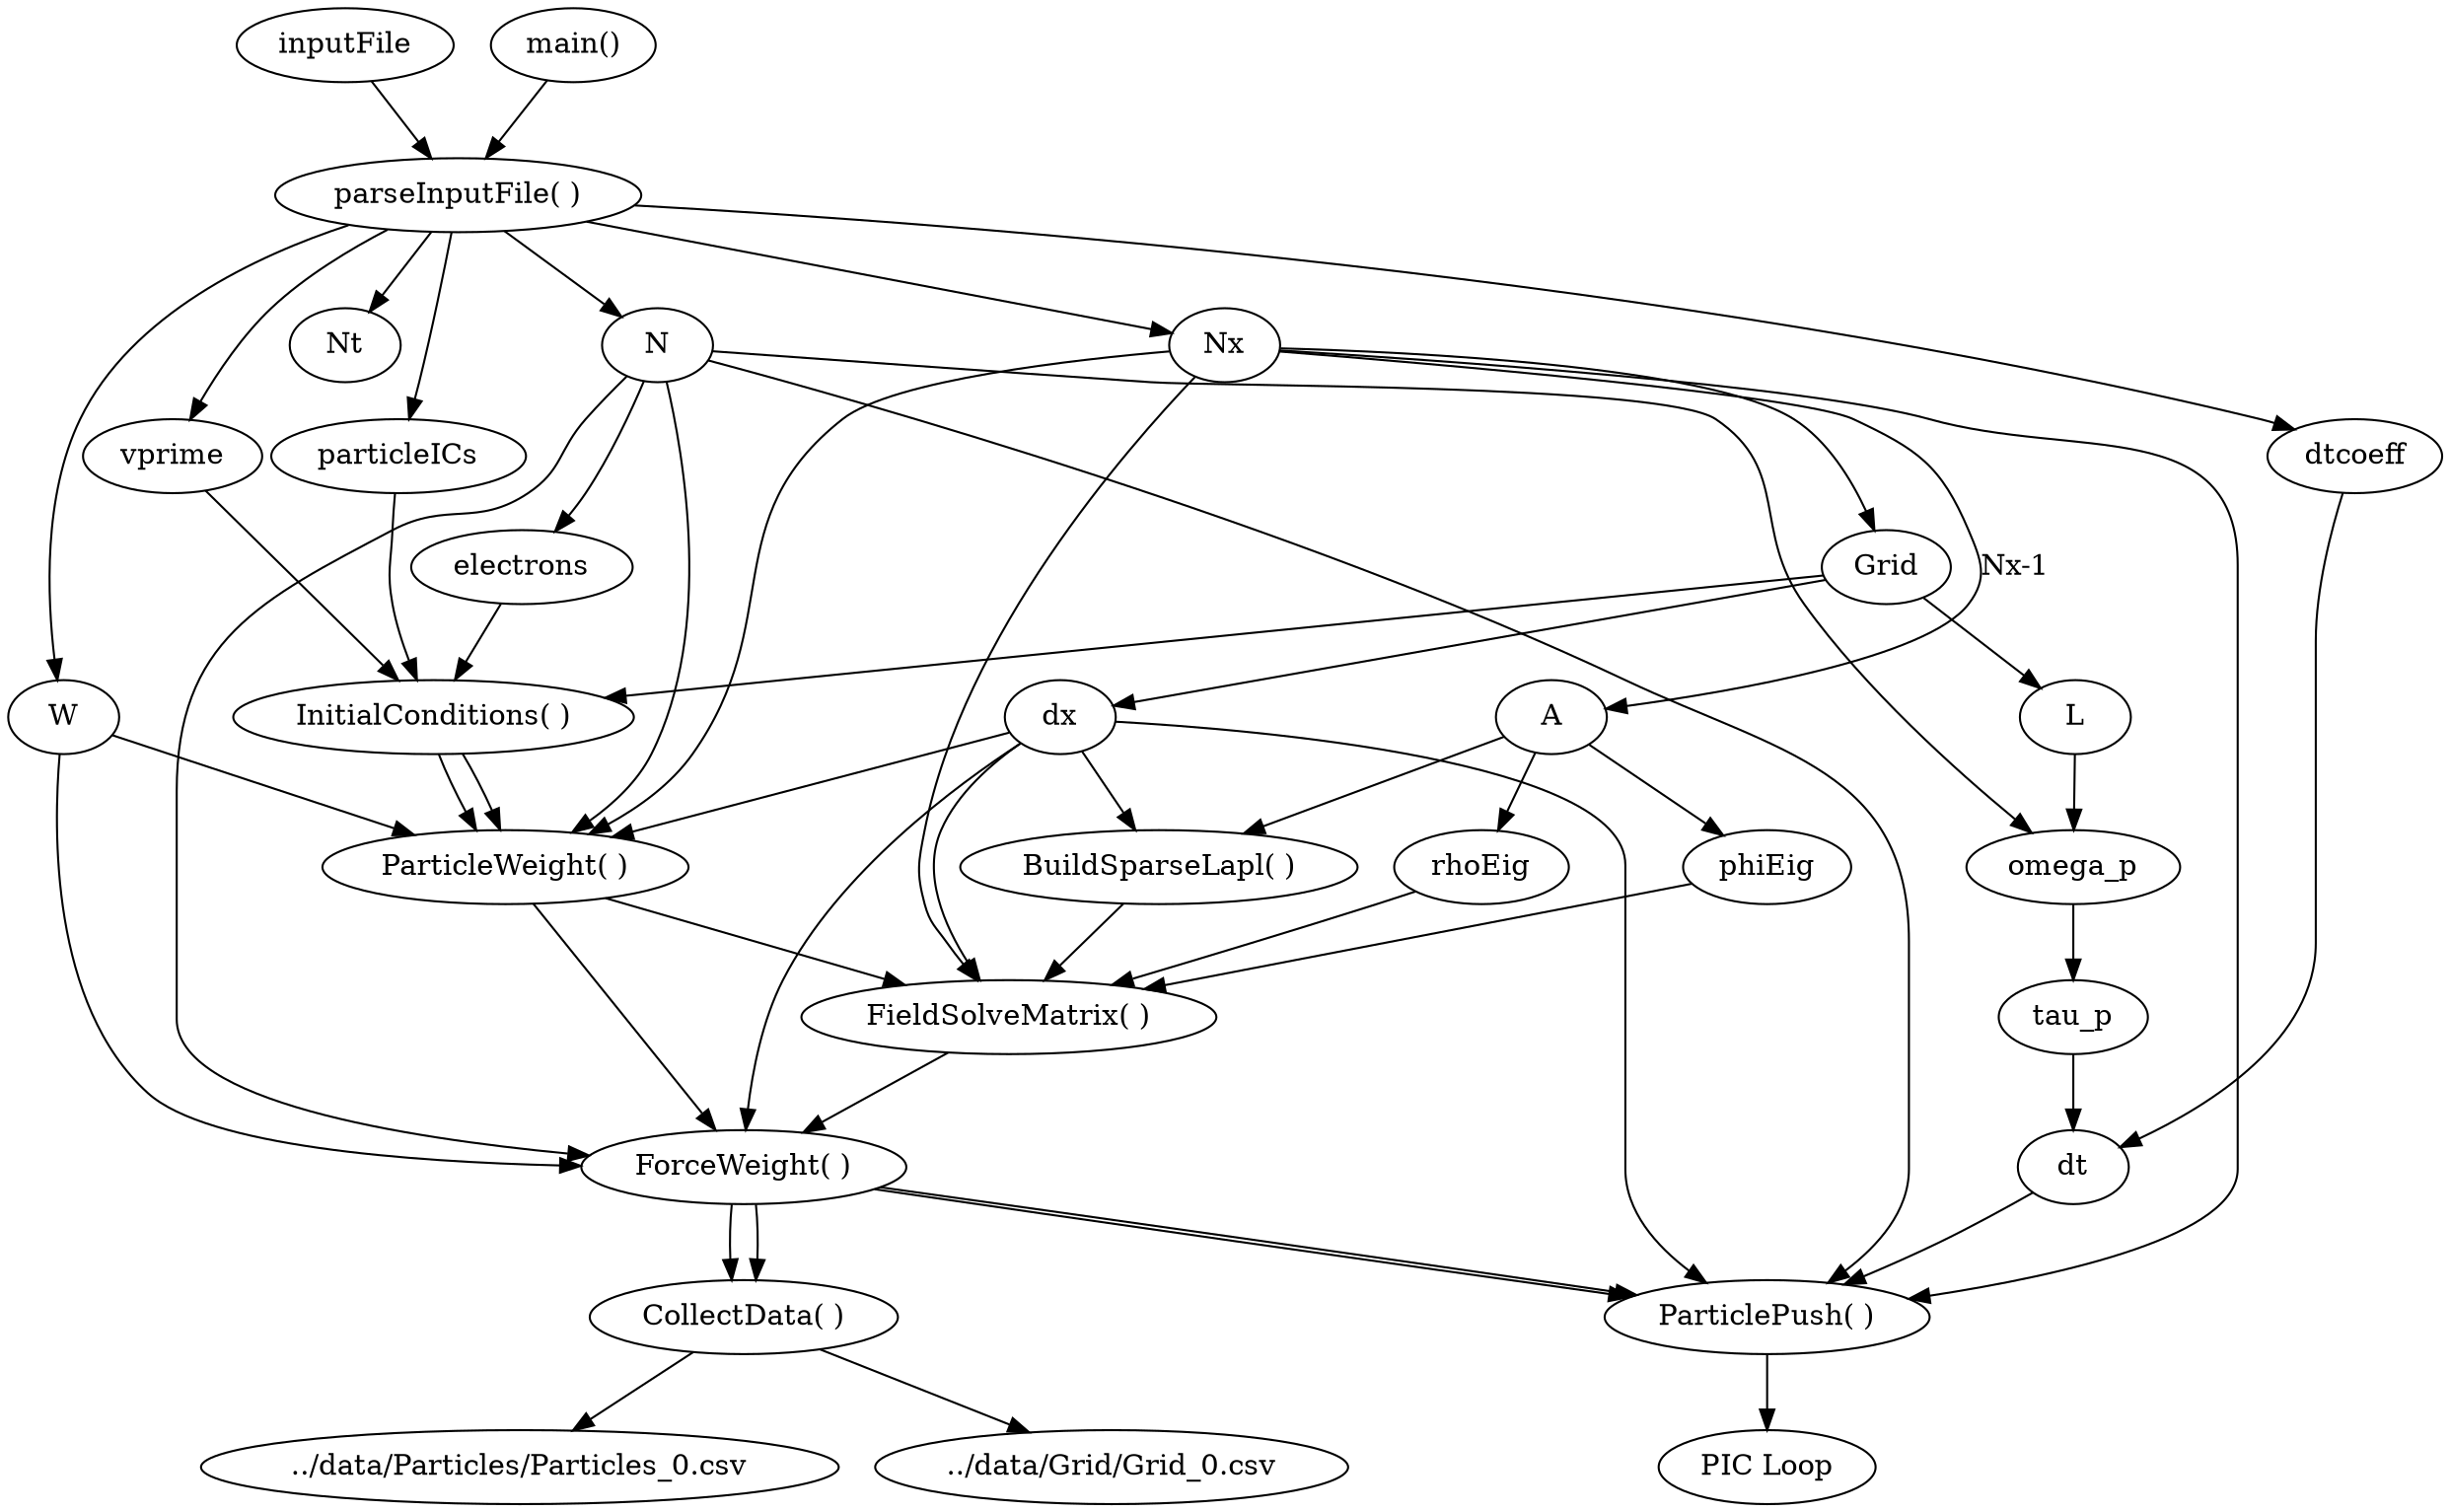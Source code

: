 digraph espic1d1v {
    inputFile -> "parseInputFile( )";
    "main()" -> "parseInputFile( )" -> N;
    "parseInputFile( )" -> Nx;
    "parseInputFile( )" -> Nt;
    "parseInputFile( )" -> W;
    "parseInputFile( )" -> vprime;
    "parseInputFile( )" -> particleICs;
    "parseInputFile( )" -> dtcoeff;

    // Create the particles and grid
    N -> electrons;
    Nx -> Grid;
    Grid -> L;
    Grid -> dx;

    // Simulation Timing
    L -> omega_p;
    N -> omega_p;
    omega_p -> tau_p -> dt;
    dtcoeff -> dt;

    vprime -> "InitialConditions( )";
    particleICs -> "InitialConditions( )";
    electrons -> "InitialConditions( )" -> "ParticleWeight( )" -> "ForceWeight( )" -> "CollectData( )";
	"ForceWeight( )" -> "ParticlePush( )";

    Grid -> "InitialConditions( )" -> "ParticleWeight( )" -> "FieldSolveMatrix( )" -> "ForceWeight( )" -> "CollectData( )";
	"ForceWeight( )" -> "ParticlePush( )";
    
	N -> "ParticlePush( )";
	Nx -> "ParticlePush( )";
	dt -> "ParticlePush( )";
	dx -> "ParticlePush( )";

	W -> "ParticleWeight( )";
    Nx -> "ParticleWeight( )";
    N -> "ParticleWeight( )";
    dx -> "ParticleWeight( )";

    Nx -> A [label="Nx-1", labeldistance=2.0];
    A -> "BuildSparseLapl( )";
    dx -> "BuildSparseLapl( )";
    A -> rhoEig;
    A -> phiEig;  

    "BuildSparseLapl( )" -> "FieldSolveMatrix( )";
    rhoEig -> "FieldSolveMatrix( )";
	phiEig -> "FieldSolveMatrix( )";
	dx -> "FieldSolveMatrix( )";
	Nx -> "FieldSolveMatrix( )";

	N -> "ForceWeight( )";
	W -> "ForceWeight( )";
	dx -> "ForceWeight( )";

    "ParticlePush( )" -> "PIC Loop";
    "CollectData( )" -> "../data/Grid/Grid_0.csv";
    "CollectData( )" -> "../data/Particles/Particles_0.csv";
}
